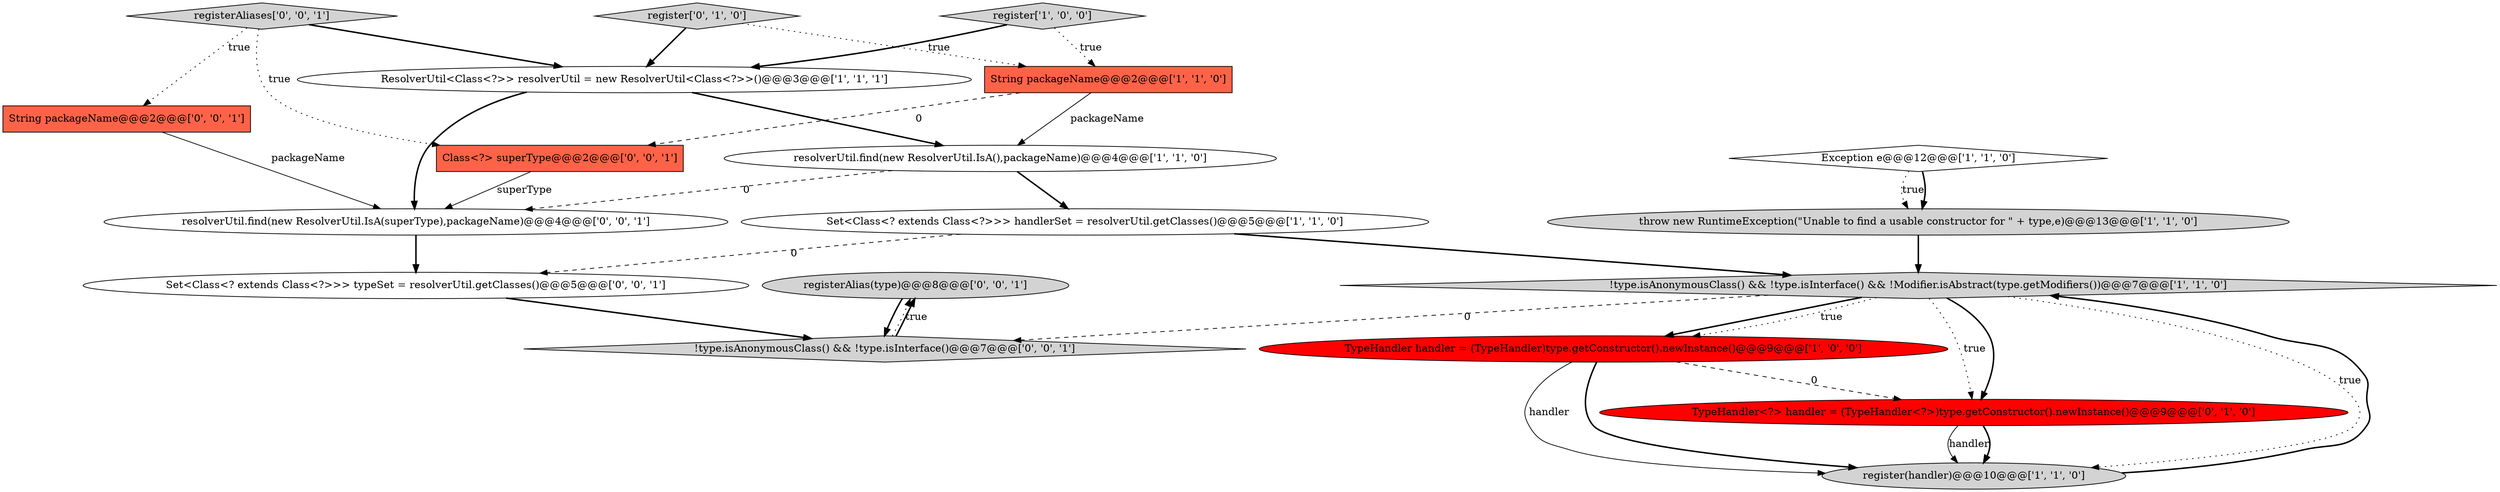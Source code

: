 digraph {
15 [style = filled, label = "registerAlias(type)@@@8@@@['0', '0', '1']", fillcolor = lightgray, shape = ellipse image = "AAA0AAABBB3BBB"];
5 [style = filled, label = "String packageName@@@2@@@['1', '1', '0']", fillcolor = tomato, shape = box image = "AAA0AAABBB1BBB"];
6 [style = filled, label = "resolverUtil.find(new ResolverUtil.IsA(),packageName)@@@4@@@['1', '1', '0']", fillcolor = white, shape = ellipse image = "AAA0AAABBB1BBB"];
3 [style = filled, label = "Set<Class<? extends Class<?>>> handlerSet = resolverUtil.getClasses()@@@5@@@['1', '1', '0']", fillcolor = white, shape = ellipse image = "AAA0AAABBB1BBB"];
7 [style = filled, label = "register(handler)@@@10@@@['1', '1', '0']", fillcolor = lightgray, shape = ellipse image = "AAA0AAABBB1BBB"];
8 [style = filled, label = "ResolverUtil<Class<?>> resolverUtil = new ResolverUtil<Class<?>>()@@@3@@@['1', '1', '1']", fillcolor = white, shape = ellipse image = "AAA0AAABBB1BBB"];
2 [style = filled, label = "TypeHandler handler = (TypeHandler)type.getConstructor().newInstance()@@@9@@@['1', '0', '0']", fillcolor = red, shape = ellipse image = "AAA1AAABBB1BBB"];
9 [style = filled, label = "Exception e@@@12@@@['1', '1', '0']", fillcolor = white, shape = diamond image = "AAA0AAABBB1BBB"];
13 [style = filled, label = "registerAliases['0', '0', '1']", fillcolor = lightgray, shape = diamond image = "AAA0AAABBB3BBB"];
14 [style = filled, label = "String packageName@@@2@@@['0', '0', '1']", fillcolor = tomato, shape = box image = "AAA0AAABBB3BBB"];
11 [style = filled, label = "TypeHandler<?> handler = (TypeHandler<?>)type.getConstructor().newInstance()@@@9@@@['0', '1', '0']", fillcolor = red, shape = ellipse image = "AAA1AAABBB2BBB"];
16 [style = filled, label = "Class<?> superType@@@2@@@['0', '0', '1']", fillcolor = tomato, shape = box image = "AAA0AAABBB3BBB"];
12 [style = filled, label = "!type.isAnonymousClass() && !type.isInterface()@@@7@@@['0', '0', '1']", fillcolor = lightgray, shape = diamond image = "AAA0AAABBB3BBB"];
0 [style = filled, label = "register['1', '0', '0']", fillcolor = lightgray, shape = diamond image = "AAA0AAABBB1BBB"];
4 [style = filled, label = "!type.isAnonymousClass() && !type.isInterface() && !Modifier.isAbstract(type.getModifiers())@@@7@@@['1', '1', '0']", fillcolor = lightgray, shape = diamond image = "AAA0AAABBB1BBB"];
1 [style = filled, label = "throw new RuntimeException(\"Unable to find a usable constructor for \" + type,e)@@@13@@@['1', '1', '0']", fillcolor = lightgray, shape = ellipse image = "AAA0AAABBB1BBB"];
10 [style = filled, label = "register['0', '1', '0']", fillcolor = lightgray, shape = diamond image = "AAA0AAABBB2BBB"];
17 [style = filled, label = "Set<Class<? extends Class<?>>> typeSet = resolverUtil.getClasses()@@@5@@@['0', '0', '1']", fillcolor = white, shape = ellipse image = "AAA0AAABBB3BBB"];
18 [style = filled, label = "resolverUtil.find(new ResolverUtil.IsA(superType),packageName)@@@4@@@['0', '0', '1']", fillcolor = white, shape = ellipse image = "AAA0AAABBB3BBB"];
6->3 [style = bold, label=""];
13->16 [style = dotted, label="true"];
1->4 [style = bold, label=""];
3->17 [style = dashed, label="0"];
0->5 [style = dotted, label="true"];
11->7 [style = solid, label="handler"];
8->18 [style = bold, label=""];
12->15 [style = bold, label=""];
2->7 [style = solid, label="handler"];
12->15 [style = dotted, label="true"];
18->17 [style = bold, label=""];
4->7 [style = dotted, label="true"];
4->11 [style = dotted, label="true"];
8->6 [style = bold, label=""];
5->6 [style = solid, label="packageName"];
4->2 [style = bold, label=""];
7->4 [style = bold, label=""];
14->18 [style = solid, label="packageName"];
10->5 [style = dotted, label="true"];
3->4 [style = bold, label=""];
4->12 [style = dashed, label="0"];
6->18 [style = dashed, label="0"];
16->18 [style = solid, label="superType"];
5->16 [style = dashed, label="0"];
17->12 [style = bold, label=""];
10->8 [style = bold, label=""];
0->8 [style = bold, label=""];
9->1 [style = dotted, label="true"];
2->11 [style = dashed, label="0"];
15->12 [style = bold, label=""];
2->7 [style = bold, label=""];
13->8 [style = bold, label=""];
9->1 [style = bold, label=""];
4->11 [style = bold, label=""];
13->14 [style = dotted, label="true"];
4->2 [style = dotted, label="true"];
11->7 [style = bold, label=""];
}
